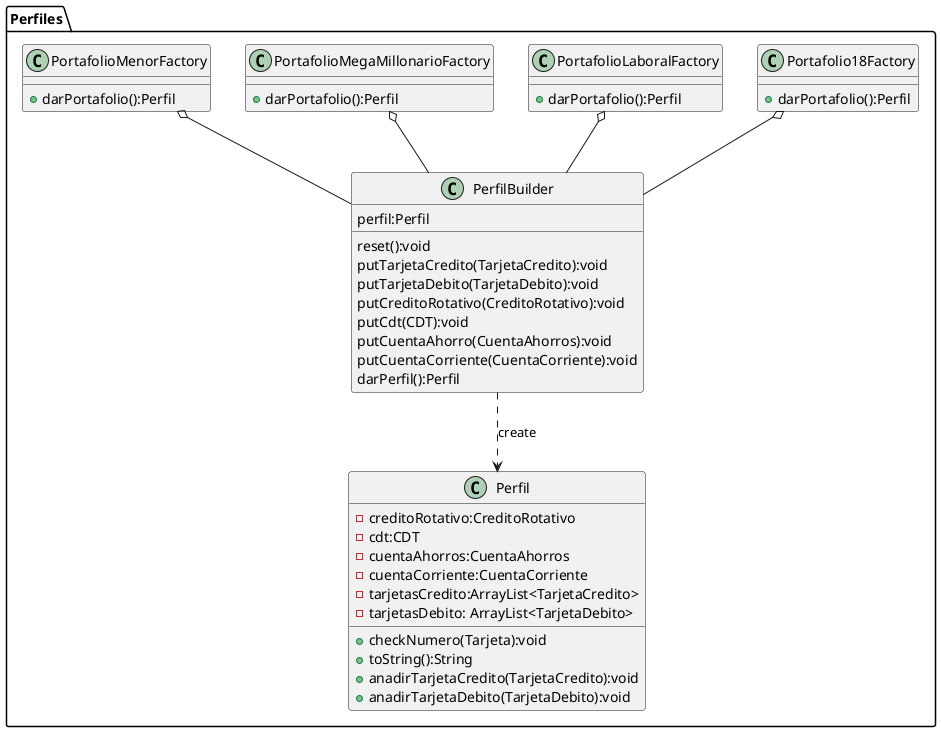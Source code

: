 @startuml
package Perfiles{
	class Perfil{
		-creditoRotativo:CreditoRotativo
		-cdt:CDT
		-cuentaAhorros:CuentaAhorros
		-cuentaCorriente:CuentaCorriente
		-tarjetasCredito:ArrayList<TarjetaCredito>
		-tarjetasDebito: ArrayList<TarjetaDebito>
		+checkNumero(Tarjeta):void
		+toString():String
		+anadirTarjetaCredito(TarjetaCredito):void
		+anadirTarjetaDebito(TarjetaDebito):void
	}
	class PerfilBuilder{
		perfil:Perfil
		reset():void
		putTarjetaCredito(TarjetaCredito):void
		putTarjetaDebito(TarjetaDebito):void
		putCreditoRotativo(CreditoRotativo):void
		putCdt(CDT):void
		putCuentaAhorro(CuentaAhorros):void
		putCuentaCorriente(CuentaCorriente):void
		darPerfil():Perfil
	}
	class Portafolio18Factory{
		+darPortafolio():Perfil
	}
	class PortafolioLaboralFactory{
		+darPortafolio():Perfil
	}
	class PortafolioMegaMillonarioFactory{
		+darPortafolio():Perfil
	}
	class PortafolioMenorFactory{
		+darPortafolio():Perfil
	}
}

PerfilBuilder ..> Perfil: "create"
Portafolio18Factory o-- PerfilBuilder
PortafolioLaboralFactory o-- PerfilBuilder
PortafolioMegaMillonarioFactory o-- PerfilBuilder
PortafolioMenorFactory o-- PerfilBuilder
@enduml
